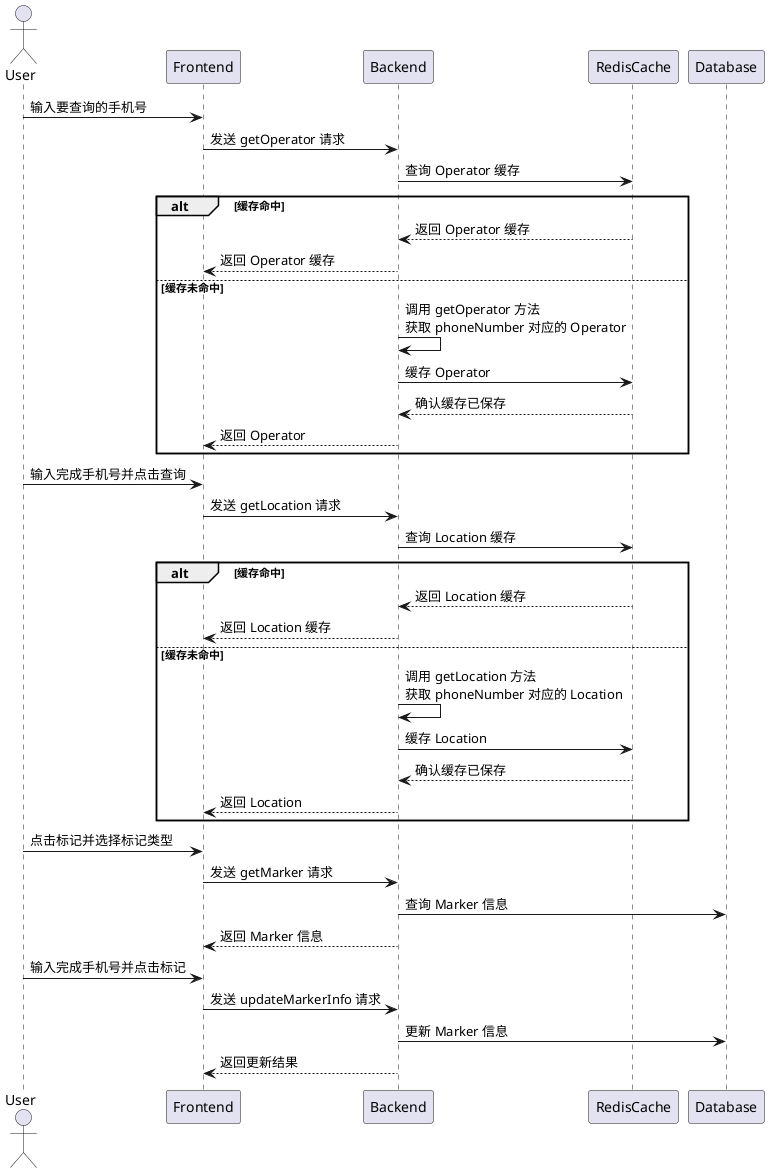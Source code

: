 @startuml

actor User as User
participant Frontend as Frontend
participant Backend as Backend
participant RedisCache as RedisCache
participant Database as Database

User -> Frontend: 输入要查询的手机号
Frontend -> Backend: 发送 getOperator 请求
Backend -> RedisCache: 查询 Operator 缓存
alt 缓存命中
    RedisCache --> Backend: 返回 Operator 缓存
    Backend --> Frontend: 返回 Operator 缓存
else 缓存未命中
    Backend -> Backend: 调用 getOperator 方法\n获取 phoneNumber 对应的 Operator
    Backend -> RedisCache: 缓存 Operator
    RedisCache --> Backend: 确认缓存已保存
    Backend --> Frontend: 返回 Operator
end

User -> Frontend: 输入完成手机号并点击查询
Frontend -> Backend: 发送 getLocation 请求
Backend -> RedisCache: 查询 Location 缓存
alt 缓存命中
    RedisCache --> Backend: 返回 Location 缓存
    Backend --> Frontend: 返回 Location 缓存
else 缓存未命中
    Backend -> Backend: 调用 getLocation 方法\n获取 phoneNumber 对应的 Location
    Backend -> RedisCache: 缓存 Location
    RedisCache --> Backend: 确认缓存已保存
    Backend --> Frontend: 返回 Location
end

User -> Frontend: 点击标记并选择标记类型
Frontend -> Backend: 发送 getMarker 请求
Backend -> Database: 查询 Marker 信息
Backend --> Frontend: 返回 Marker 信息

User -> Frontend: 输入完成手机号并点击标记
Frontend -> Backend: 发送 updateMarkerInfo 请求
Backend -> Database: 更新 Marker 信息
Backend --> Frontend: 返回更新结果

@enduml

